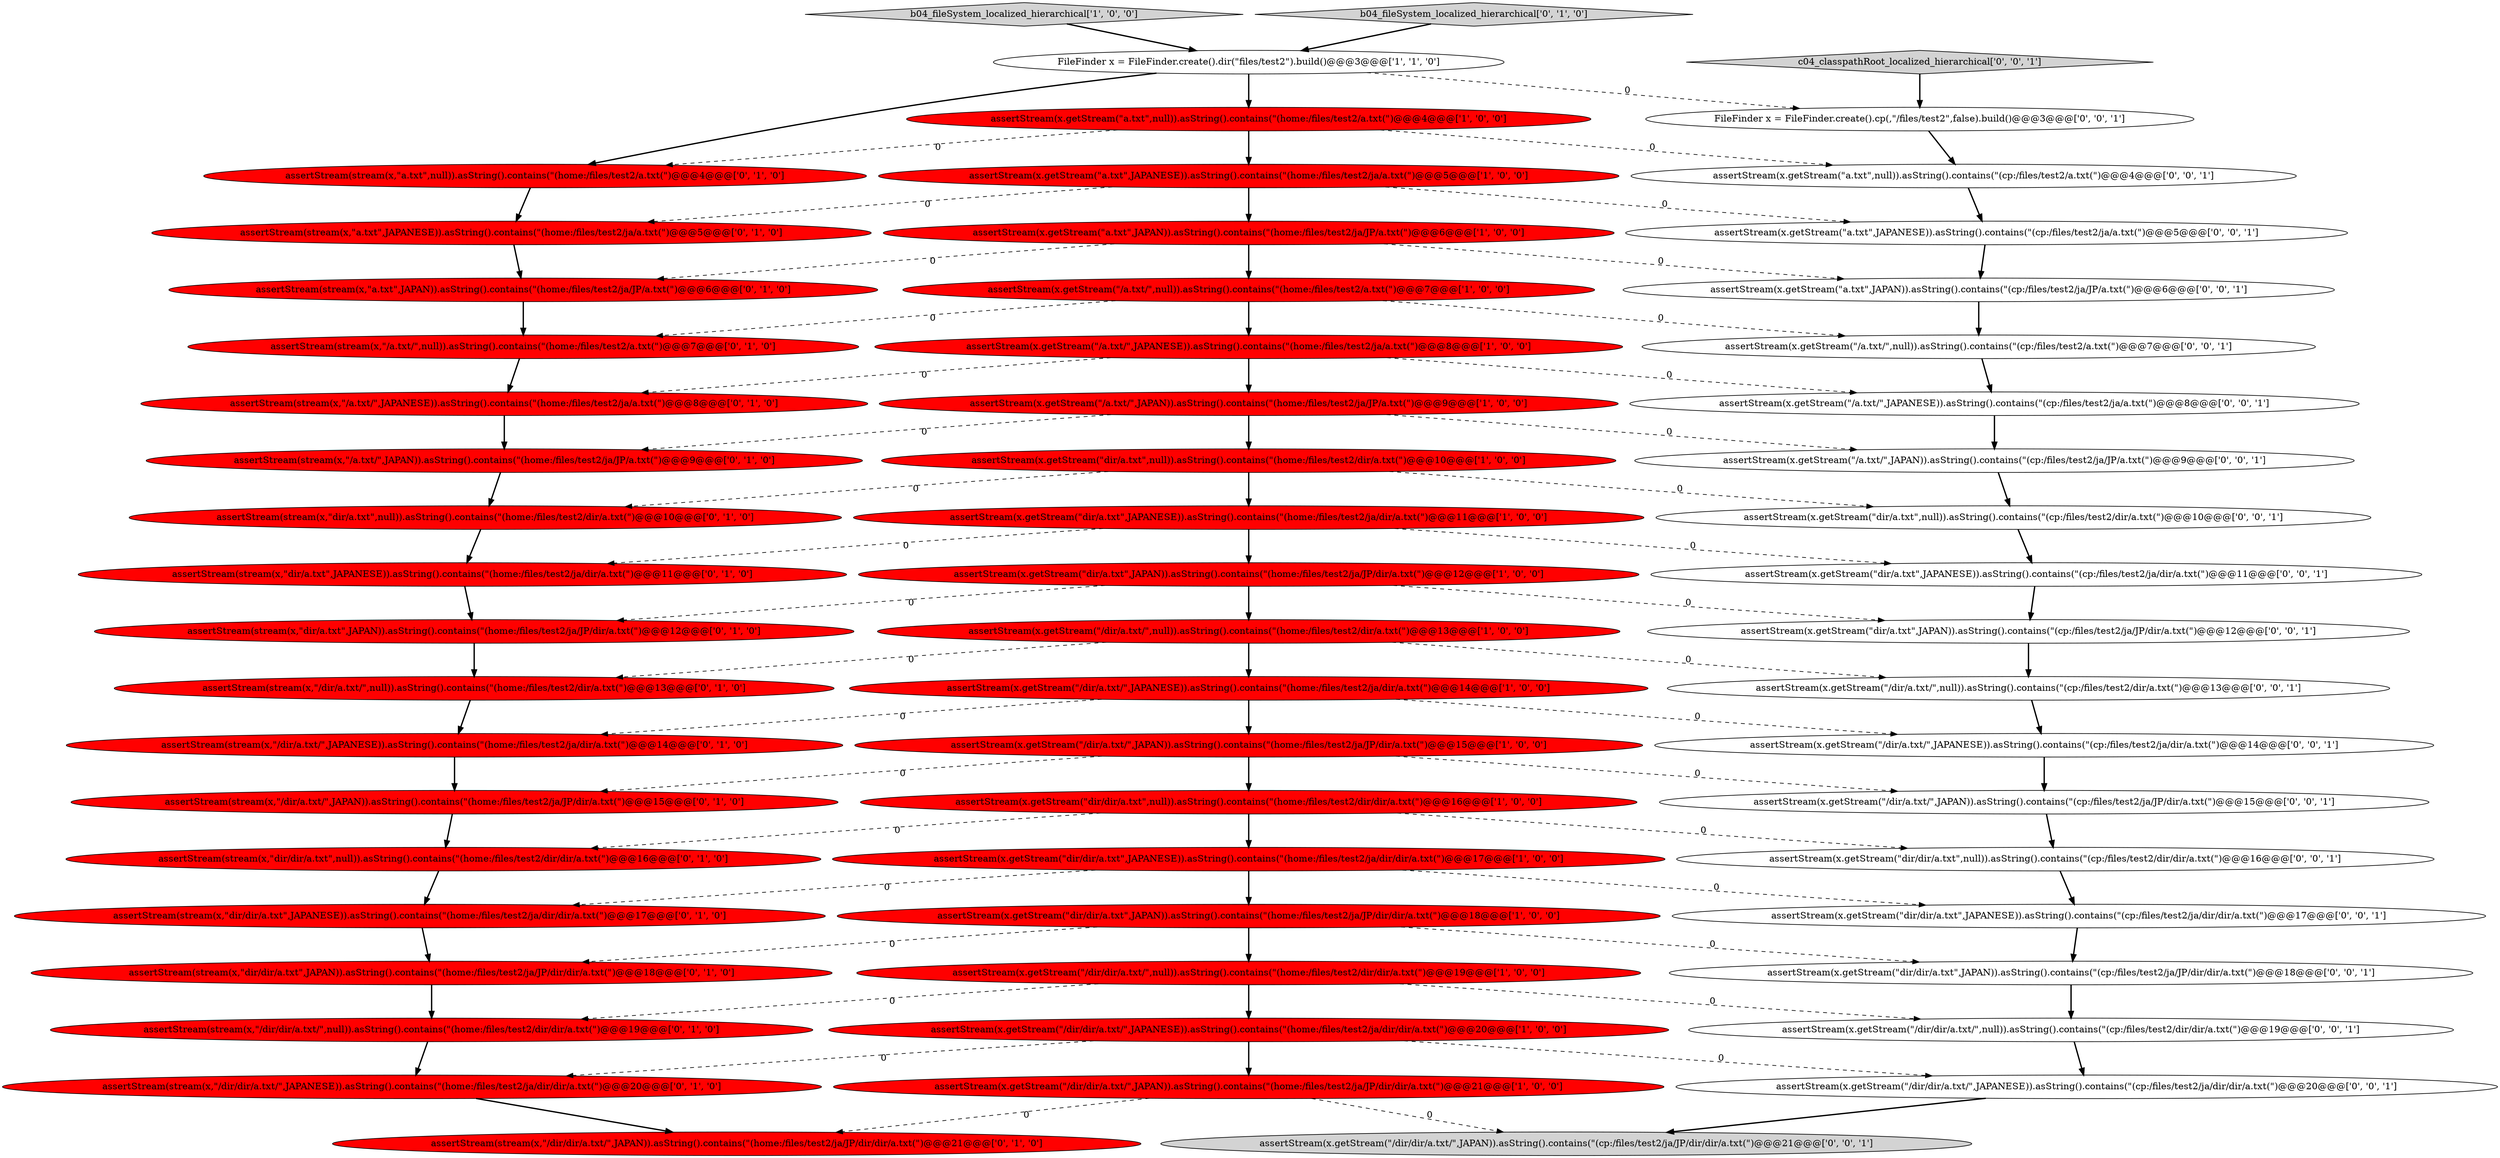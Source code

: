 digraph {
46 [style = filled, label = "assertStream(x.getStream(\"dir/dir/a.txt\",JAPANESE)).asString().contains(\"(cp:/files/test2/ja/dir/dir/a.txt(\")@@@17@@@['0', '0', '1']", fillcolor = white, shape = ellipse image = "AAA0AAABBB3BBB"];
18 [style = filled, label = "assertStream(x.getStream(\"/dir/a.txt/\",JAPAN)).asString().contains(\"(home:/files/test2/ja/JP/dir/a.txt(\")@@@15@@@['1', '0', '0']", fillcolor = red, shape = ellipse image = "AAA1AAABBB1BBB"];
24 [style = filled, label = "assertStream(stream(x,\"/a.txt/\",JAPANESE)).asString().contains(\"(home:/files/test2/ja/a.txt(\")@@@8@@@['0', '1', '0']", fillcolor = red, shape = ellipse image = "AAA1AAABBB2BBB"];
53 [style = filled, label = "assertStream(x.getStream(\"/dir/dir/a.txt/\",JAPANESE)).asString().contains(\"(cp:/files/test2/ja/dir/dir/a.txt(\")@@@20@@@['0', '0', '1']", fillcolor = white, shape = ellipse image = "AAA0AAABBB3BBB"];
51 [style = filled, label = "assertStream(x.getStream(\"/dir/dir/a.txt/\",JAPAN)).asString().contains(\"(cp:/files/test2/ja/JP/dir/dir/a.txt(\")@@@21@@@['0', '0', '1']", fillcolor = lightgray, shape = ellipse image = "AAA0AAABBB3BBB"];
43 [style = filled, label = "FileFinder x = FileFinder.create().cp(,\"/files/test2\",false).build()@@@3@@@['0', '0', '1']", fillcolor = white, shape = ellipse image = "AAA0AAABBB3BBB"];
17 [style = filled, label = "b04_fileSystem_localized_hierarchical['1', '0', '0']", fillcolor = lightgray, shape = diamond image = "AAA0AAABBB1BBB"];
57 [style = filled, label = "assertStream(x.getStream(\"dir/dir/a.txt\",JAPAN)).asString().contains(\"(cp:/files/test2/ja/JP/dir/dir/a.txt(\")@@@18@@@['0', '0', '1']", fillcolor = white, shape = ellipse image = "AAA0AAABBB3BBB"];
33 [style = filled, label = "assertStream(stream(x,\"dir/a.txt\",JAPANESE)).asString().contains(\"(home:/files/test2/ja/dir/a.txt(\")@@@11@@@['0', '1', '0']", fillcolor = red, shape = ellipse image = "AAA1AAABBB2BBB"];
3 [style = filled, label = "assertStream(x.getStream(\"a.txt\",JAPANESE)).asString().contains(\"(home:/files/test2/ja/a.txt(\")@@@5@@@['1', '0', '0']", fillcolor = red, shape = ellipse image = "AAA1AAABBB1BBB"];
52 [style = filled, label = "assertStream(x.getStream(\"/a.txt/\",JAPAN)).asString().contains(\"(cp:/files/test2/ja/JP/a.txt(\")@@@9@@@['0', '0', '1']", fillcolor = white, shape = ellipse image = "AAA0AAABBB3BBB"];
40 [style = filled, label = "assertStream(x.getStream(\"dir/a.txt\",null)).asString().contains(\"(cp:/files/test2/dir/a.txt(\")@@@10@@@['0', '0', '1']", fillcolor = white, shape = ellipse image = "AAA0AAABBB3BBB"];
26 [style = filled, label = "assertStream(stream(x,\"a.txt\",JAPAN)).asString().contains(\"(home:/files/test2/ja/JP/a.txt(\")@@@6@@@['0', '1', '0']", fillcolor = red, shape = ellipse image = "AAA1AAABBB2BBB"];
29 [style = filled, label = "assertStream(stream(x,\"/dir/a.txt/\",JAPAN)).asString().contains(\"(home:/files/test2/ja/JP/dir/a.txt(\")@@@15@@@['0', '1', '0']", fillcolor = red, shape = ellipse image = "AAA1AAABBB2BBB"];
31 [style = filled, label = "assertStream(stream(x,\"/dir/a.txt/\",null)).asString().contains(\"(home:/files/test2/dir/a.txt(\")@@@13@@@['0', '1', '0']", fillcolor = red, shape = ellipse image = "AAA1AAABBB2BBB"];
4 [style = filled, label = "assertStream(x.getStream(\"/dir/a.txt/\",JAPANESE)).asString().contains(\"(home:/files/test2/ja/dir/a.txt(\")@@@14@@@['1', '0', '0']", fillcolor = red, shape = ellipse image = "AAA1AAABBB1BBB"];
16 [style = filled, label = "assertStream(x.getStream(\"/dir/dir/a.txt/\",null)).asString().contains(\"(home:/files/test2/dir/dir/a.txt(\")@@@19@@@['1', '0', '0']", fillcolor = red, shape = ellipse image = "AAA1AAABBB1BBB"];
8 [style = filled, label = "assertStream(x.getStream(\"dir/a.txt\",null)).asString().contains(\"(home:/files/test2/dir/a.txt(\")@@@10@@@['1', '0', '0']", fillcolor = red, shape = ellipse image = "AAA1AAABBB1BBB"];
15 [style = filled, label = "assertStream(x.getStream(\"/dir/a.txt/\",null)).asString().contains(\"(home:/files/test2/dir/a.txt(\")@@@13@@@['1', '0', '0']", fillcolor = red, shape = ellipse image = "AAA1AAABBB1BBB"];
6 [style = filled, label = "assertStream(x.getStream(\"dir/a.txt\",JAPANESE)).asString().contains(\"(home:/files/test2/ja/dir/a.txt(\")@@@11@@@['1', '0', '0']", fillcolor = red, shape = ellipse image = "AAA1AAABBB1BBB"];
36 [style = filled, label = "assertStream(stream(x,\"dir/a.txt\",null)).asString().contains(\"(home:/files/test2/dir/a.txt(\")@@@10@@@['0', '1', '0']", fillcolor = red, shape = ellipse image = "AAA1AAABBB2BBB"];
41 [style = filled, label = "assertStream(x.getStream(\"dir/a.txt\",JAPAN)).asString().contains(\"(cp:/files/test2/ja/JP/dir/a.txt(\")@@@12@@@['0', '0', '1']", fillcolor = white, shape = ellipse image = "AAA0AAABBB3BBB"];
34 [style = filled, label = "assertStream(stream(x,\"a.txt\",null)).asString().contains(\"(home:/files/test2/a.txt(\")@@@4@@@['0', '1', '0']", fillcolor = red, shape = ellipse image = "AAA1AAABBB2BBB"];
14 [style = filled, label = "FileFinder x = FileFinder.create().dir(\"files/test2\").build()@@@3@@@['1', '1', '0']", fillcolor = white, shape = ellipse image = "AAA0AAABBB1BBB"];
23 [style = filled, label = "assertStream(stream(x,\"a.txt\",JAPANESE)).asString().contains(\"(home:/files/test2/ja/a.txt(\")@@@5@@@['0', '1', '0']", fillcolor = red, shape = ellipse image = "AAA1AAABBB2BBB"];
54 [style = filled, label = "assertStream(x.getStream(\"/a.txt/\",null)).asString().contains(\"(cp:/files/test2/a.txt(\")@@@7@@@['0', '0', '1']", fillcolor = white, shape = ellipse image = "AAA0AAABBB3BBB"];
35 [style = filled, label = "assertStream(stream(x,\"/dir/dir/a.txt/\",JAPANESE)).asString().contains(\"(home:/files/test2/ja/dir/dir/a.txt(\")@@@20@@@['0', '1', '0']", fillcolor = red, shape = ellipse image = "AAA1AAABBB2BBB"];
56 [style = filled, label = "assertStream(x.getStream(\"/dir/a.txt/\",JAPAN)).asString().contains(\"(cp:/files/test2/ja/JP/dir/a.txt(\")@@@15@@@['0', '0', '1']", fillcolor = white, shape = ellipse image = "AAA0AAABBB3BBB"];
12 [style = filled, label = "assertStream(x.getStream(\"/dir/dir/a.txt/\",JAPAN)).asString().contains(\"(home:/files/test2/ja/JP/dir/dir/a.txt(\")@@@21@@@['1', '0', '0']", fillcolor = red, shape = ellipse image = "AAA1AAABBB1BBB"];
21 [style = filled, label = "assertStream(stream(x,\"dir/a.txt\",JAPAN)).asString().contains(\"(home:/files/test2/ja/JP/dir/a.txt(\")@@@12@@@['0', '1', '0']", fillcolor = red, shape = ellipse image = "AAA1AAABBB2BBB"];
37 [style = filled, label = "assertStream(stream(x,\"dir/dir/a.txt\",JAPANESE)).asString().contains(\"(home:/files/test2/ja/dir/dir/a.txt(\")@@@17@@@['0', '1', '0']", fillcolor = red, shape = ellipse image = "AAA1AAABBB2BBB"];
38 [style = filled, label = "assertStream(stream(x,\"/dir/dir/a.txt/\",JAPAN)).asString().contains(\"(home:/files/test2/ja/JP/dir/dir/a.txt(\")@@@21@@@['0', '1', '0']", fillcolor = red, shape = ellipse image = "AAA1AAABBB2BBB"];
32 [style = filled, label = "assertStream(stream(x,\"/dir/a.txt/\",JAPANESE)).asString().contains(\"(home:/files/test2/ja/dir/a.txt(\")@@@14@@@['0', '1', '0']", fillcolor = red, shape = ellipse image = "AAA1AAABBB2BBB"];
10 [style = filled, label = "assertStream(x.getStream(\"/a.txt/\",null)).asString().contains(\"(home:/files/test2/a.txt(\")@@@7@@@['1', '0', '0']", fillcolor = red, shape = ellipse image = "AAA1AAABBB1BBB"];
47 [style = filled, label = "assertStream(x.getStream(\"/dir/a.txt/\",null)).asString().contains(\"(cp:/files/test2/dir/a.txt(\")@@@13@@@['0', '0', '1']", fillcolor = white, shape = ellipse image = "AAA0AAABBB3BBB"];
13 [style = filled, label = "assertStream(x.getStream(\"dir/dir/a.txt\",JAPAN)).asString().contains(\"(home:/files/test2/ja/JP/dir/dir/a.txt(\")@@@18@@@['1', '0', '0']", fillcolor = red, shape = ellipse image = "AAA1AAABBB1BBB"];
22 [style = filled, label = "assertStream(stream(x,\"dir/dir/a.txt\",null)).asString().contains(\"(home:/files/test2/dir/dir/a.txt(\")@@@16@@@['0', '1', '0']", fillcolor = red, shape = ellipse image = "AAA1AAABBB2BBB"];
28 [style = filled, label = "assertStream(stream(x,\"/a.txt/\",JAPAN)).asString().contains(\"(home:/files/test2/ja/JP/a.txt(\")@@@9@@@['0', '1', '0']", fillcolor = red, shape = ellipse image = "AAA1AAABBB2BBB"];
45 [style = filled, label = "assertStream(x.getStream(\"dir/a.txt\",JAPANESE)).asString().contains(\"(cp:/files/test2/ja/dir/a.txt(\")@@@11@@@['0', '0', '1']", fillcolor = white, shape = ellipse image = "AAA0AAABBB3BBB"];
9 [style = filled, label = "assertStream(x.getStream(\"dir/a.txt\",JAPAN)).asString().contains(\"(home:/files/test2/ja/JP/dir/a.txt(\")@@@12@@@['1', '0', '0']", fillcolor = red, shape = ellipse image = "AAA1AAABBB1BBB"];
39 [style = filled, label = "assertStream(x.getStream(\"a.txt\",JAPANESE)).asString().contains(\"(cp:/files/test2/ja/a.txt(\")@@@5@@@['0', '0', '1']", fillcolor = white, shape = ellipse image = "AAA0AAABBB3BBB"];
58 [style = filled, label = "assertStream(x.getStream(\"/dir/dir/a.txt/\",null)).asString().contains(\"(cp:/files/test2/dir/dir/a.txt(\")@@@19@@@['0', '0', '1']", fillcolor = white, shape = ellipse image = "AAA0AAABBB3BBB"];
0 [style = filled, label = "assertStream(x.getStream(\"a.txt\",null)).asString().contains(\"(home:/files/test2/a.txt(\")@@@4@@@['1', '0', '0']", fillcolor = red, shape = ellipse image = "AAA1AAABBB1BBB"];
55 [style = filled, label = "assertStream(x.getStream(\"/dir/a.txt/\",JAPANESE)).asString().contains(\"(cp:/files/test2/ja/dir/a.txt(\")@@@14@@@['0', '0', '1']", fillcolor = white, shape = ellipse image = "AAA0AAABBB3BBB"];
48 [style = filled, label = "c04_classpathRoot_localized_hierarchical['0', '0', '1']", fillcolor = lightgray, shape = diamond image = "AAA0AAABBB3BBB"];
20 [style = filled, label = "assertStream(stream(x,\"/a.txt/\",null)).asString().contains(\"(home:/files/test2/a.txt(\")@@@7@@@['0', '1', '0']", fillcolor = red, shape = ellipse image = "AAA1AAABBB2BBB"];
7 [style = filled, label = "assertStream(x.getStream(\"/a.txt/\",JAPANESE)).asString().contains(\"(home:/files/test2/ja/a.txt(\")@@@8@@@['1', '0', '0']", fillcolor = red, shape = ellipse image = "AAA1AAABBB1BBB"];
27 [style = filled, label = "assertStream(stream(x,\"/dir/dir/a.txt/\",null)).asString().contains(\"(home:/files/test2/dir/dir/a.txt(\")@@@19@@@['0', '1', '0']", fillcolor = red, shape = ellipse image = "AAA1AAABBB2BBB"];
42 [style = filled, label = "assertStream(x.getStream(\"/a.txt/\",JAPANESE)).asString().contains(\"(cp:/files/test2/ja/a.txt(\")@@@8@@@['0', '0', '1']", fillcolor = white, shape = ellipse image = "AAA0AAABBB3BBB"];
19 [style = filled, label = "assertStream(x.getStream(\"dir/dir/a.txt\",JAPANESE)).asString().contains(\"(home:/files/test2/ja/dir/dir/a.txt(\")@@@17@@@['1', '0', '0']", fillcolor = red, shape = ellipse image = "AAA1AAABBB1BBB"];
30 [style = filled, label = "assertStream(stream(x,\"dir/dir/a.txt\",JAPAN)).asString().contains(\"(home:/files/test2/ja/JP/dir/dir/a.txt(\")@@@18@@@['0', '1', '0']", fillcolor = red, shape = ellipse image = "AAA1AAABBB2BBB"];
44 [style = filled, label = "assertStream(x.getStream(\"dir/dir/a.txt\",null)).asString().contains(\"(cp:/files/test2/dir/dir/a.txt(\")@@@16@@@['0', '0', '1']", fillcolor = white, shape = ellipse image = "AAA0AAABBB3BBB"];
50 [style = filled, label = "assertStream(x.getStream(\"a.txt\",null)).asString().contains(\"(cp:/files/test2/a.txt(\")@@@4@@@['0', '0', '1']", fillcolor = white, shape = ellipse image = "AAA0AAABBB3BBB"];
25 [style = filled, label = "b04_fileSystem_localized_hierarchical['0', '1', '0']", fillcolor = lightgray, shape = diamond image = "AAA0AAABBB2BBB"];
5 [style = filled, label = "assertStream(x.getStream(\"dir/dir/a.txt\",null)).asString().contains(\"(home:/files/test2/dir/dir/a.txt(\")@@@16@@@['1', '0', '0']", fillcolor = red, shape = ellipse image = "AAA1AAABBB1BBB"];
49 [style = filled, label = "assertStream(x.getStream(\"a.txt\",JAPAN)).asString().contains(\"(cp:/files/test2/ja/JP/a.txt(\")@@@6@@@['0', '0', '1']", fillcolor = white, shape = ellipse image = "AAA0AAABBB3BBB"];
11 [style = filled, label = "assertStream(x.getStream(\"/dir/dir/a.txt/\",JAPANESE)).asString().contains(\"(home:/files/test2/ja/dir/dir/a.txt(\")@@@20@@@['1', '0', '0']", fillcolor = red, shape = ellipse image = "AAA1AAABBB1BBB"];
2 [style = filled, label = "assertStream(x.getStream(\"/a.txt/\",JAPAN)).asString().contains(\"(home:/files/test2/ja/JP/a.txt(\")@@@9@@@['1', '0', '0']", fillcolor = red, shape = ellipse image = "AAA1AAABBB1BBB"];
1 [style = filled, label = "assertStream(x.getStream(\"a.txt\",JAPAN)).asString().contains(\"(home:/files/test2/ja/JP/a.txt(\")@@@6@@@['1', '0', '0']", fillcolor = red, shape = ellipse image = "AAA1AAABBB1BBB"];
12->38 [style = dashed, label="0"];
11->53 [style = dashed, label="0"];
16->27 [style = dashed, label="0"];
22->37 [style = bold, label=""];
8->6 [style = bold, label=""];
25->14 [style = bold, label=""];
57->58 [style = bold, label=""];
36->33 [style = bold, label=""];
7->42 [style = dashed, label="0"];
44->46 [style = bold, label=""];
21->31 [style = bold, label=""];
1->49 [style = dashed, label="0"];
17->14 [style = bold, label=""];
48->43 [style = bold, label=""];
9->21 [style = dashed, label="0"];
39->49 [style = bold, label=""];
15->31 [style = dashed, label="0"];
0->34 [style = dashed, label="0"];
10->20 [style = dashed, label="0"];
9->41 [style = dashed, label="0"];
35->38 [style = bold, label=""];
18->29 [style = dashed, label="0"];
0->3 [style = bold, label=""];
45->41 [style = bold, label=""];
24->28 [style = bold, label=""];
16->58 [style = dashed, label="0"];
28->36 [style = bold, label=""];
3->39 [style = dashed, label="0"];
30->27 [style = bold, label=""];
4->18 [style = bold, label=""];
11->12 [style = bold, label=""];
10->7 [style = bold, label=""];
13->16 [style = bold, label=""];
50->39 [style = bold, label=""];
6->33 [style = dashed, label="0"];
4->55 [style = dashed, label="0"];
19->13 [style = bold, label=""];
6->45 [style = dashed, label="0"];
7->2 [style = bold, label=""];
19->46 [style = dashed, label="0"];
2->28 [style = dashed, label="0"];
13->57 [style = dashed, label="0"];
0->50 [style = dashed, label="0"];
49->54 [style = bold, label=""];
26->20 [style = bold, label=""];
8->40 [style = dashed, label="0"];
3->1 [style = bold, label=""];
1->26 [style = dashed, label="0"];
31->32 [style = bold, label=""];
37->30 [style = bold, label=""];
42->52 [style = bold, label=""];
8->36 [style = dashed, label="0"];
27->35 [style = bold, label=""];
54->42 [style = bold, label=""];
3->23 [style = dashed, label="0"];
5->19 [style = bold, label=""];
58->53 [style = bold, label=""];
52->40 [style = bold, label=""];
34->23 [style = bold, label=""];
41->47 [style = bold, label=""];
46->57 [style = bold, label=""];
5->22 [style = dashed, label="0"];
5->44 [style = dashed, label="0"];
18->56 [style = dashed, label="0"];
16->11 [style = bold, label=""];
43->50 [style = bold, label=""];
53->51 [style = bold, label=""];
12->51 [style = dashed, label="0"];
15->47 [style = dashed, label="0"];
23->26 [style = bold, label=""];
14->34 [style = bold, label=""];
2->52 [style = dashed, label="0"];
55->56 [style = bold, label=""];
32->29 [style = bold, label=""];
4->32 [style = dashed, label="0"];
10->54 [style = dashed, label="0"];
14->43 [style = dashed, label="0"];
47->55 [style = bold, label=""];
14->0 [style = bold, label=""];
7->24 [style = dashed, label="0"];
9->15 [style = bold, label=""];
18->5 [style = bold, label=""];
15->4 [style = bold, label=""];
40->45 [style = bold, label=""];
29->22 [style = bold, label=""];
6->9 [style = bold, label=""];
33->21 [style = bold, label=""];
20->24 [style = bold, label=""];
1->10 [style = bold, label=""];
19->37 [style = dashed, label="0"];
56->44 [style = bold, label=""];
13->30 [style = dashed, label="0"];
11->35 [style = dashed, label="0"];
2->8 [style = bold, label=""];
}

